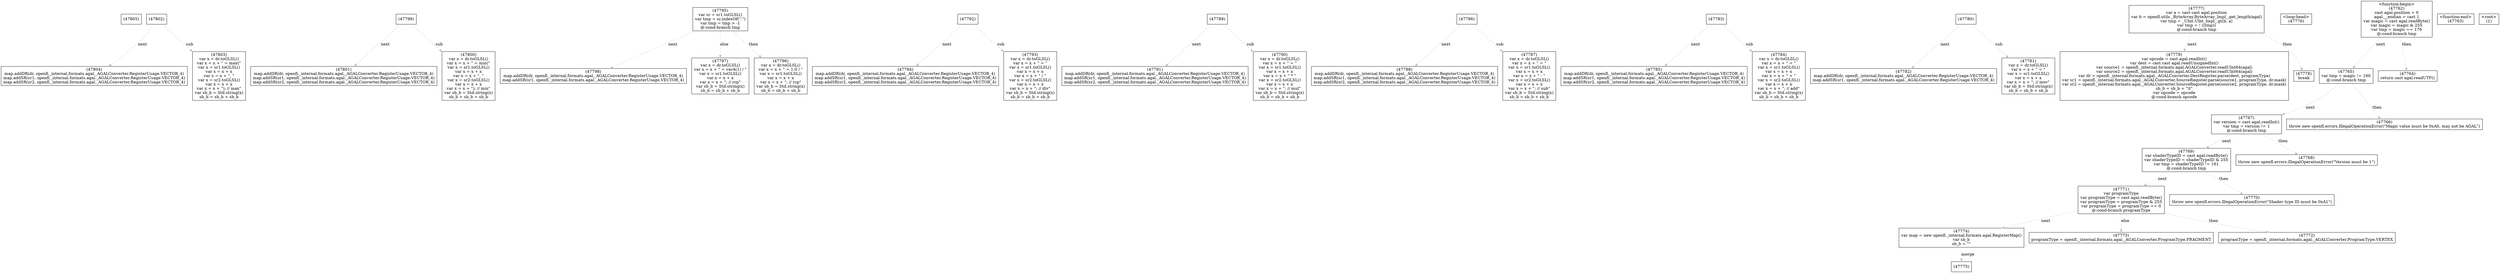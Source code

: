 digraph graphname {
n47805 [shape=box,label="(47805)"];
n47804 [shape=box,label="(47804)\nmap.addDR(dr, openfl._internal.formats.agal._AGALConverter.RegisterUsage.VECTOR_4)\nmap.addSR(sr1, openfl._internal.formats.agal._AGALConverter.RegisterUsage.VECTOR_4)\nmap.addSR(sr2, openfl._internal.formats.agal._AGALConverter.RegisterUsage.VECTOR_4)"];
n47803 [shape=box,label="(47803)\nvar x = dr.toGLSL()\nvar x = x + \" = max(\"\nvar x = sr1.toGLSL()\nvar x = x + x\nvar x = x + \", \"\nvar x = sr2.toGLSL()\nvar x = x + x\nvar x = x + \"); // max\"\nvar sb_b = Std.string(x)\nsb_b = sb_b + sb_b"];
n47802 [shape=box,label="(47802)"];
n47802 -> n47803[style="dashed",color="gray",label="sub"];
n47802 -> n47804[style="dashed",color="gray",label="next"];
n47801 [shape=box,label="(47801)\nmap.addDR(dr, openfl._internal.formats.agal._AGALConverter.RegisterUsage.VECTOR_4)\nmap.addSR(sr1, openfl._internal.formats.agal._AGALConverter.RegisterUsage.VECTOR_4)\nmap.addSR(sr2, openfl._internal.formats.agal._AGALConverter.RegisterUsage.VECTOR_4)"];
n47800 [shape=box,label="(47800)\nvar x = dr.toGLSL()\nvar x = x + \" = min(\"\nvar x = sr1.toGLSL()\nvar x = x + x\nvar x = x + \", \"\nvar x = sr2.toGLSL()\nvar x = x + x\nvar x = x + \"); // min\"\nvar sb_b = Std.string(x)\nsb_b = sb_b + sb_b"];
n47799 [shape=box,label="(47799)"];
n47799 -> n47800[style="dashed",color="gray",label="sub"];
n47799 -> n47801[style="dashed",color="gray",label="next"];
n47798 [shape=box,label="(47798)\nmap.addDR(dr, openfl._internal.formats.agal._AGALConverter.RegisterUsage.VECTOR_4)\nmap.addSR(sr1, openfl._internal.formats.agal._AGALConverter.RegisterUsage.VECTOR_4)"];
n47797 [shape=box,label="(47797)\nvar x = dr.toGLSL()\nvar x = x + \" = vec4(1) / \"\nvar x = sr1.toGLSL()\nvar x = x + x\nvar x = x + \"; // rcp\"\nvar sb_b = Std.string(x)\nsb_b = sb_b + sb_b"];
n47796 [shape=box,label="(47796)\nvar x = dr.toGLSL()\nvar x = x + \" = 1.0 / \"\nvar x = sr1.toGLSL()\nvar x = x + x\nvar x = x + \"; // rcp\"\nvar sb_b = Std.string(x)\nsb_b = sb_b + sb_b"];
n47795 [shape=box,label="(47795)\nvar sr = sr1.toGLSL()\nvar tmp = sr.indexOf(\".\")\nvar tmp = tmp > -1\n@:cond-branch tmp"];
n47795 -> n47796[style="dashed",color="gray",label="then"];
n47795 -> n47797[style="dashed",color="gray",label="else"];
n47795 -> n47798[style="dashed",color="gray",label="next"];
n47794 [shape=box,label="(47794)\nmap.addDR(dr, openfl._internal.formats.agal._AGALConverter.RegisterUsage.VECTOR_4)\nmap.addSR(sr1, openfl._internal.formats.agal._AGALConverter.RegisterUsage.VECTOR_4)\nmap.addSR(sr2, openfl._internal.formats.agal._AGALConverter.RegisterUsage.VECTOR_4)"];
n47793 [shape=box,label="(47793)\nvar x = dr.toGLSL()\nvar x = x + \" = \"\nvar x = sr1.toGLSL()\nvar x = x + x\nvar x = x + \" / \"\nvar x = sr2.toGLSL()\nvar x = x + x\nvar x = x + \"; // div\"\nvar sb_b = Std.string(x)\nsb_b = sb_b + sb_b"];
n47792 [shape=box,label="(47792)"];
n47792 -> n47793[style="dashed",color="gray",label="sub"];
n47792 -> n47794[style="dashed",color="gray",label="next"];
n47791 [shape=box,label="(47791)\nmap.addDR(dr, openfl._internal.formats.agal._AGALConverter.RegisterUsage.VECTOR_4)\nmap.addSR(sr1, openfl._internal.formats.agal._AGALConverter.RegisterUsage.VECTOR_4)\nmap.addSR(sr2, openfl._internal.formats.agal._AGALConverter.RegisterUsage.VECTOR_4)"];
n47790 [shape=box,label="(47790)\nvar x = dr.toGLSL()\nvar x = x + \" = \"\nvar x = sr1.toGLSL()\nvar x = x + x\nvar x = x + \" * \"\nvar x = sr2.toGLSL()\nvar x = x + x\nvar x = x + \"; // mul\"\nvar sb_b = Std.string(x)\nsb_b = sb_b + sb_b"];
n47789 [shape=box,label="(47789)"];
n47789 -> n47790[style="dashed",color="gray",label="sub"];
n47789 -> n47791[style="dashed",color="gray",label="next"];
n47788 [shape=box,label="(47788)\nmap.addDR(dr, openfl._internal.formats.agal._AGALConverter.RegisterUsage.VECTOR_4)\nmap.addSR(sr1, openfl._internal.formats.agal._AGALConverter.RegisterUsage.VECTOR_4)\nmap.addSR(sr2, openfl._internal.formats.agal._AGALConverter.RegisterUsage.VECTOR_4)"];
n47787 [shape=box,label="(47787)\nvar x = dr.toGLSL()\nvar x = x + \" = \"\nvar x = sr1.toGLSL()\nvar x = x + x\nvar x = x + \" - \"\nvar x = sr2.toGLSL()\nvar x = x + x\nvar x = x + \"; // sub\"\nvar sb_b = Std.string(x)\nsb_b = sb_b + sb_b"];
n47786 [shape=box,label="(47786)"];
n47786 -> n47787[style="dashed",color="gray",label="sub"];
n47786 -> n47788[style="dashed",color="gray",label="next"];
n47785 [shape=box,label="(47785)\nmap.addDR(dr, openfl._internal.formats.agal._AGALConverter.RegisterUsage.VECTOR_4)\nmap.addSR(sr1, openfl._internal.formats.agal._AGALConverter.RegisterUsage.VECTOR_4)\nmap.addSR(sr2, openfl._internal.formats.agal._AGALConverter.RegisterUsage.VECTOR_4)"];
n47784 [shape=box,label="(47784)\nvar x = dr.toGLSL()\nvar x = x + \" = \"\nvar x = sr1.toGLSL()\nvar x = x + x\nvar x = x + \" + \"\nvar x = sr2.toGLSL()\nvar x = x + x\nvar x = x + \"; // add\"\nvar sb_b = Std.string(x)\nsb_b = sb_b + sb_b"];
n47783 [shape=box,label="(47783)"];
n47783 -> n47784[style="dashed",color="gray",label="sub"];
n47783 -> n47785[style="dashed",color="gray",label="next"];
n47782 [shape=box,label="(47782)\nmap.addDR(dr, openfl._internal.formats.agal._AGALConverter.RegisterUsage.VECTOR_4)\nmap.addSR(sr1, openfl._internal.formats.agal._AGALConverter.RegisterUsage.VECTOR_4)"];
n47781 [shape=box,label="(47781)\nvar x = dr.toGLSL()\nvar x = x + \" = \"\nvar x = sr1.toGLSL()\nvar x = x + x\nvar x = x + \"; // mov\"\nvar sb_b = Std.string(x)\nsb_b = sb_b + sb_b"];
n47780 [shape=box,label="(47780)"];
n47780 -> n47781[style="dashed",color="gray",label="sub"];
n47780 -> n47782[style="dashed",color="gray",label="next"];
n47779 [shape=box,label="(47779)\nvar opcode = cast agal.readInt()\nvar dest = cast cast agal.readUnsignedInt()\nvar source1 = openfl._internal.formats.agal.AGALConverter.readUInt64(agal)\nvar source2 = openfl._internal.formats.agal.AGALConverter.readUInt64(agal)\nvar dr = openfl._internal.formats.agal._AGALConverter.DestRegister.parse(dest, programType)\nvar sr1 = openfl._internal.formats.agal._AGALConverter.SourceRegister.parse(source1, programType, dr.mask)\nvar sr2 = openfl._internal.formats.agal._AGALConverter.SourceRegister.parse(source2, programType, dr.mask)\nsb_b = sb_b + \"\\t\"\nvar opcode = opcode\n@:cond-branch opcode"];
n47778 [shape=box,label="(47778)\nbreak"];
n47777 [shape=box,label="(47777)\nvar a = cast cast agal.position\nvar b = openfl.utils._ByteArray.ByteArray_Impl_.get_length(agal)\nvar tmp = _UInt.UInt_Impl_.gt(b, a)\nvar tmp = ! ((tmp))\n@:cond-branch tmp"];
n47777 -> n47778[style="dashed",color="gray",label="then"];
n47777 -> n47779[style="dashed",color="gray",label="next"];
n47776 [shape=box,label="<loop-head>
(47776)"];
n47775 [shape=box,label="(47775)"];
n47774 [shape=box,label="(47774)\nvar map = new openfl._internal.formats.agal.RegisterMap()\nvar sb_b\nsb_b = \"\""];
n47774 -> n47775[style="dashed",color="gray",label="merge"];
n47773 [shape=box,label="(47773)\nprogramType = openfl._internal.formats.agal._AGALConverter.ProgramType.FRAGMENT"];
n47772 [shape=box,label="(47772)\nprogramType = openfl._internal.formats.agal._AGALConverter.ProgramType.VERTEX"];
n47771 [shape=box,label="(47771)\nvar programType\nvar programType = cast agal.readByte()\nvar programType = programType & 255\nvar programType = programType == 0\n@:cond-branch programType"];
n47771 -> n47772[style="dashed",color="gray",label="then"];
n47771 -> n47773[style="dashed",color="gray",label="else"];
n47771 -> n47774[style="dashed",color="gray",label="next"];
n47770 [shape=box,label="(47770)\nthrow new openfl.errors.IllegalOperationError(\"Shader type ID must be 0xA1\")"];
n47769 [shape=box,label="(47769)\nvar shaderTypeID = cast agal.readByte()\nvar shaderTypeID = shaderTypeID & 255\nvar tmp = shaderTypeID != 161\n@:cond-branch tmp"];
n47769 -> n47770[style="dashed",color="gray",label="then"];
n47769 -> n47771[style="dashed",color="gray",label="next"];
n47768 [shape=box,label="(47768)\nthrow new openfl.errors.IllegalOperationError(\"Version must be 1\")"];
n47767 [shape=box,label="(47767)\nvar version = cast agal.readInt()\nvar tmp = version != 1\n@:cond-branch tmp"];
n47767 -> n47768[style="dashed",color="gray",label="then"];
n47767 -> n47769[style="dashed",color="gray",label="next"];
n47766 [shape=box,label="(47766)\nthrow new openfl.errors.IllegalOperationError(\"Magic value must be 0xA0, may not be AGAL\")"];
n47765 [shape=box,label="(47765)\nvar tmp = magic != 160\n@:cond-branch tmp"];
n47765 -> n47766[style="dashed",color="gray",label="then"];
n47765 -> n47767[style="dashed",color="gray",label="next"];
n47764 [shape=box,label="(47764)\nreturn cast agal.readUTF()"];
n47763 [shape=box,label="<function-end>
(47763)"];
n47762 [shape=box,label="<function-begin>
(47762)\ncast agal.position = 0\nagal.__endian = cast 1\nvar magic = cast agal.readByte()\nvar magic = magic & 255\nvar tmp = magic == 176\n@:cond-branch tmp"];
n47762 -> n47764[style="dashed",color="gray",label="then"];
n47762 -> n47765[style="dashed",color="gray",label="next"];
n1 [shape=box,label="<root>
(1)"];
}
